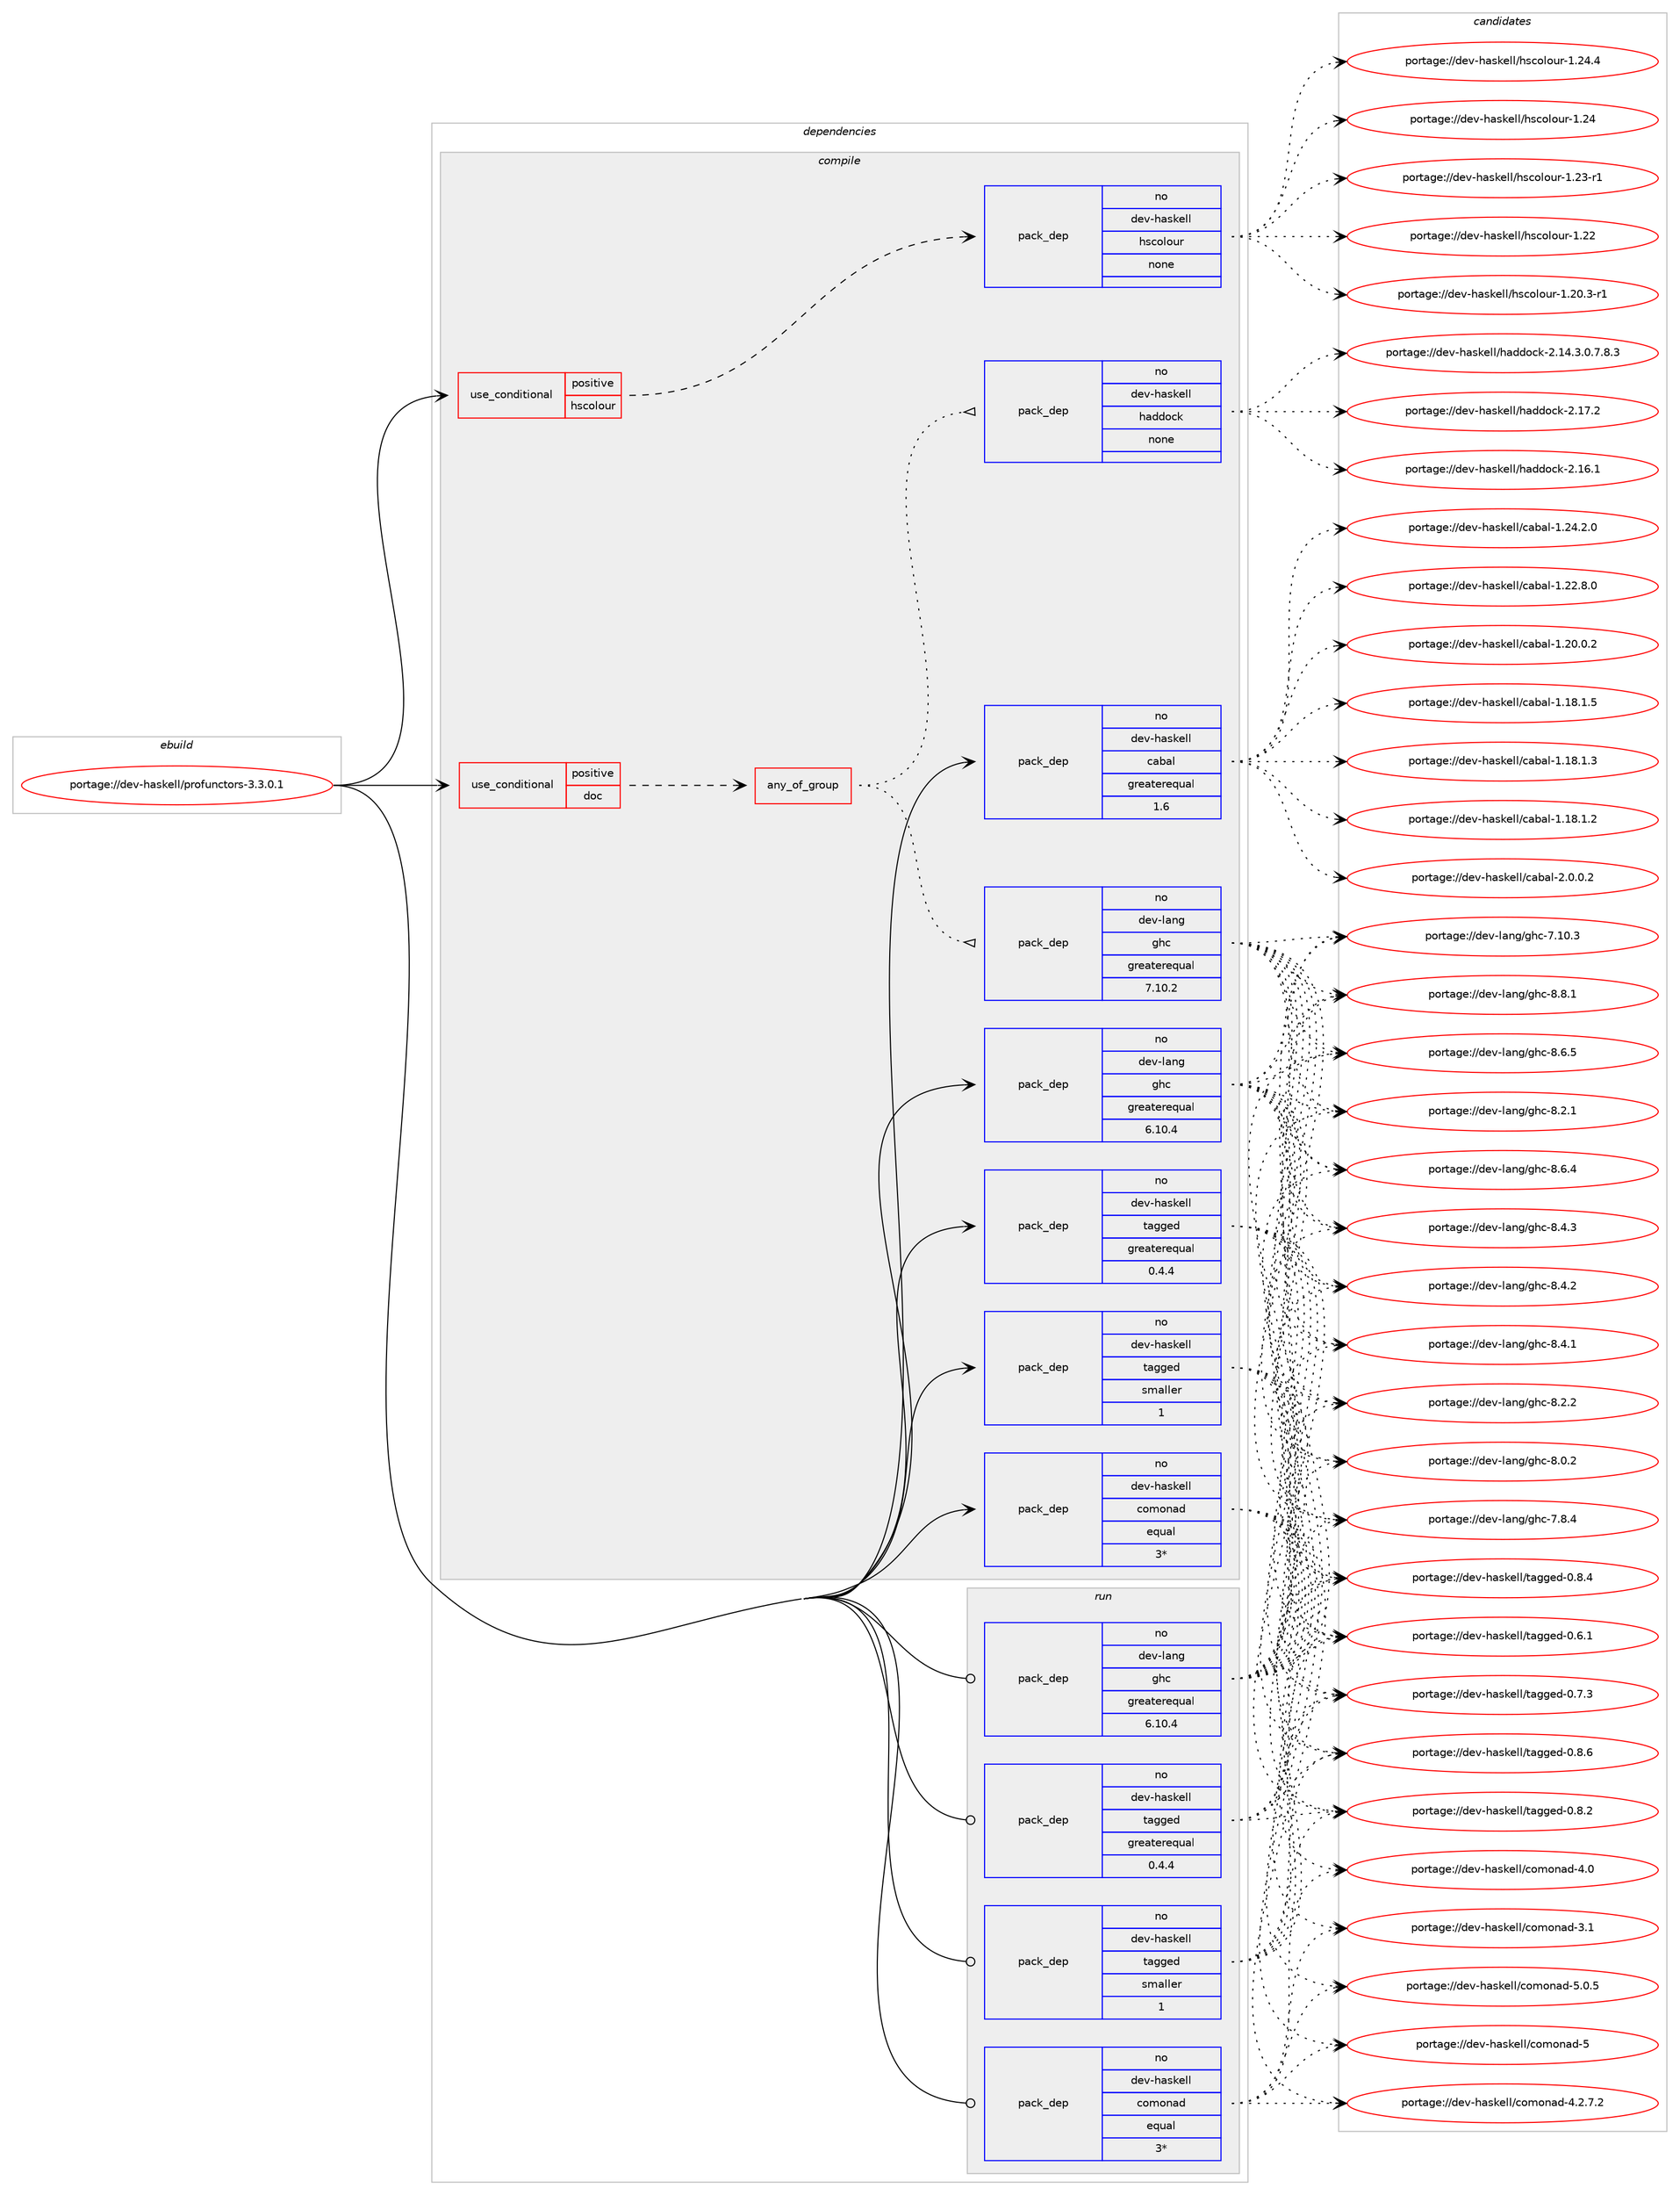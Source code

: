digraph prolog {

# *************
# Graph options
# *************

newrank=true;
concentrate=true;
compound=true;
graph [rankdir=LR,fontname=Helvetica,fontsize=10,ranksep=1.5];#, ranksep=2.5, nodesep=0.2];
edge  [arrowhead=vee];
node  [fontname=Helvetica,fontsize=10];

# **********
# The ebuild
# **********

subgraph cluster_leftcol {
color=gray;
label=<<i>ebuild</i>>;
id [label="portage://dev-haskell/profunctors-3.3.0.1", color=red, width=4, href="../dev-haskell/profunctors-3.3.0.1.svg"];
}

# ****************
# The dependencies
# ****************

subgraph cluster_midcol {
color=gray;
label=<<i>dependencies</i>>;
subgraph cluster_compile {
fillcolor="#eeeeee";
style=filled;
label=<<i>compile</i>>;
subgraph cond132143 {
dependency547948 [label=<<TABLE BORDER="0" CELLBORDER="1" CELLSPACING="0" CELLPADDING="4"><TR><TD ROWSPAN="3" CELLPADDING="10">use_conditional</TD></TR><TR><TD>positive</TD></TR><TR><TD>doc</TD></TR></TABLE>>, shape=none, color=red];
subgraph any5890 {
dependency547949 [label=<<TABLE BORDER="0" CELLBORDER="1" CELLSPACING="0" CELLPADDING="4"><TR><TD CELLPADDING="10">any_of_group</TD></TR></TABLE>>, shape=none, color=red];subgraph pack409678 {
dependency547950 [label=<<TABLE BORDER="0" CELLBORDER="1" CELLSPACING="0" CELLPADDING="4" WIDTH="220"><TR><TD ROWSPAN="6" CELLPADDING="30">pack_dep</TD></TR><TR><TD WIDTH="110">no</TD></TR><TR><TD>dev-haskell</TD></TR><TR><TD>haddock</TD></TR><TR><TD>none</TD></TR><TR><TD></TD></TR></TABLE>>, shape=none, color=blue];
}
dependency547949:e -> dependency547950:w [weight=20,style="dotted",arrowhead="oinv"];
subgraph pack409679 {
dependency547951 [label=<<TABLE BORDER="0" CELLBORDER="1" CELLSPACING="0" CELLPADDING="4" WIDTH="220"><TR><TD ROWSPAN="6" CELLPADDING="30">pack_dep</TD></TR><TR><TD WIDTH="110">no</TD></TR><TR><TD>dev-lang</TD></TR><TR><TD>ghc</TD></TR><TR><TD>greaterequal</TD></TR><TR><TD>7.10.2</TD></TR></TABLE>>, shape=none, color=blue];
}
dependency547949:e -> dependency547951:w [weight=20,style="dotted",arrowhead="oinv"];
}
dependency547948:e -> dependency547949:w [weight=20,style="dashed",arrowhead="vee"];
}
id:e -> dependency547948:w [weight=20,style="solid",arrowhead="vee"];
subgraph cond132144 {
dependency547952 [label=<<TABLE BORDER="0" CELLBORDER="1" CELLSPACING="0" CELLPADDING="4"><TR><TD ROWSPAN="3" CELLPADDING="10">use_conditional</TD></TR><TR><TD>positive</TD></TR><TR><TD>hscolour</TD></TR></TABLE>>, shape=none, color=red];
subgraph pack409680 {
dependency547953 [label=<<TABLE BORDER="0" CELLBORDER="1" CELLSPACING="0" CELLPADDING="4" WIDTH="220"><TR><TD ROWSPAN="6" CELLPADDING="30">pack_dep</TD></TR><TR><TD WIDTH="110">no</TD></TR><TR><TD>dev-haskell</TD></TR><TR><TD>hscolour</TD></TR><TR><TD>none</TD></TR><TR><TD></TD></TR></TABLE>>, shape=none, color=blue];
}
dependency547952:e -> dependency547953:w [weight=20,style="dashed",arrowhead="vee"];
}
id:e -> dependency547952:w [weight=20,style="solid",arrowhead="vee"];
subgraph pack409681 {
dependency547954 [label=<<TABLE BORDER="0" CELLBORDER="1" CELLSPACING="0" CELLPADDING="4" WIDTH="220"><TR><TD ROWSPAN="6" CELLPADDING="30">pack_dep</TD></TR><TR><TD WIDTH="110">no</TD></TR><TR><TD>dev-haskell</TD></TR><TR><TD>cabal</TD></TR><TR><TD>greaterequal</TD></TR><TR><TD>1.6</TD></TR></TABLE>>, shape=none, color=blue];
}
id:e -> dependency547954:w [weight=20,style="solid",arrowhead="vee"];
subgraph pack409682 {
dependency547955 [label=<<TABLE BORDER="0" CELLBORDER="1" CELLSPACING="0" CELLPADDING="4" WIDTH="220"><TR><TD ROWSPAN="6" CELLPADDING="30">pack_dep</TD></TR><TR><TD WIDTH="110">no</TD></TR><TR><TD>dev-haskell</TD></TR><TR><TD>comonad</TD></TR><TR><TD>equal</TD></TR><TR><TD>3*</TD></TR></TABLE>>, shape=none, color=blue];
}
id:e -> dependency547955:w [weight=20,style="solid",arrowhead="vee"];
subgraph pack409683 {
dependency547956 [label=<<TABLE BORDER="0" CELLBORDER="1" CELLSPACING="0" CELLPADDING="4" WIDTH="220"><TR><TD ROWSPAN="6" CELLPADDING="30">pack_dep</TD></TR><TR><TD WIDTH="110">no</TD></TR><TR><TD>dev-haskell</TD></TR><TR><TD>tagged</TD></TR><TR><TD>greaterequal</TD></TR><TR><TD>0.4.4</TD></TR></TABLE>>, shape=none, color=blue];
}
id:e -> dependency547956:w [weight=20,style="solid",arrowhead="vee"];
subgraph pack409684 {
dependency547957 [label=<<TABLE BORDER="0" CELLBORDER="1" CELLSPACING="0" CELLPADDING="4" WIDTH="220"><TR><TD ROWSPAN="6" CELLPADDING="30">pack_dep</TD></TR><TR><TD WIDTH="110">no</TD></TR><TR><TD>dev-haskell</TD></TR><TR><TD>tagged</TD></TR><TR><TD>smaller</TD></TR><TR><TD>1</TD></TR></TABLE>>, shape=none, color=blue];
}
id:e -> dependency547957:w [weight=20,style="solid",arrowhead="vee"];
subgraph pack409685 {
dependency547958 [label=<<TABLE BORDER="0" CELLBORDER="1" CELLSPACING="0" CELLPADDING="4" WIDTH="220"><TR><TD ROWSPAN="6" CELLPADDING="30">pack_dep</TD></TR><TR><TD WIDTH="110">no</TD></TR><TR><TD>dev-lang</TD></TR><TR><TD>ghc</TD></TR><TR><TD>greaterequal</TD></TR><TR><TD>6.10.4</TD></TR></TABLE>>, shape=none, color=blue];
}
id:e -> dependency547958:w [weight=20,style="solid",arrowhead="vee"];
}
subgraph cluster_compileandrun {
fillcolor="#eeeeee";
style=filled;
label=<<i>compile and run</i>>;
}
subgraph cluster_run {
fillcolor="#eeeeee";
style=filled;
label=<<i>run</i>>;
subgraph pack409686 {
dependency547959 [label=<<TABLE BORDER="0" CELLBORDER="1" CELLSPACING="0" CELLPADDING="4" WIDTH="220"><TR><TD ROWSPAN="6" CELLPADDING="30">pack_dep</TD></TR><TR><TD WIDTH="110">no</TD></TR><TR><TD>dev-haskell</TD></TR><TR><TD>comonad</TD></TR><TR><TD>equal</TD></TR><TR><TD>3*</TD></TR></TABLE>>, shape=none, color=blue];
}
id:e -> dependency547959:w [weight=20,style="solid",arrowhead="odot"];
subgraph pack409687 {
dependency547960 [label=<<TABLE BORDER="0" CELLBORDER="1" CELLSPACING="0" CELLPADDING="4" WIDTH="220"><TR><TD ROWSPAN="6" CELLPADDING="30">pack_dep</TD></TR><TR><TD WIDTH="110">no</TD></TR><TR><TD>dev-haskell</TD></TR><TR><TD>tagged</TD></TR><TR><TD>greaterequal</TD></TR><TR><TD>0.4.4</TD></TR></TABLE>>, shape=none, color=blue];
}
id:e -> dependency547960:w [weight=20,style="solid",arrowhead="odot"];
subgraph pack409688 {
dependency547961 [label=<<TABLE BORDER="0" CELLBORDER="1" CELLSPACING="0" CELLPADDING="4" WIDTH="220"><TR><TD ROWSPAN="6" CELLPADDING="30">pack_dep</TD></TR><TR><TD WIDTH="110">no</TD></TR><TR><TD>dev-haskell</TD></TR><TR><TD>tagged</TD></TR><TR><TD>smaller</TD></TR><TR><TD>1</TD></TR></TABLE>>, shape=none, color=blue];
}
id:e -> dependency547961:w [weight=20,style="solid",arrowhead="odot"];
subgraph pack409689 {
dependency547962 [label=<<TABLE BORDER="0" CELLBORDER="1" CELLSPACING="0" CELLPADDING="4" WIDTH="220"><TR><TD ROWSPAN="6" CELLPADDING="30">pack_dep</TD></TR><TR><TD WIDTH="110">no</TD></TR><TR><TD>dev-lang</TD></TR><TR><TD>ghc</TD></TR><TR><TD>greaterequal</TD></TR><TR><TD>6.10.4</TD></TR></TABLE>>, shape=none, color=blue];
}
id:e -> dependency547962:w [weight=20,style="solid",arrowhead="odot"];
}
}

# **************
# The candidates
# **************

subgraph cluster_choices {
rank=same;
color=gray;
label=<<i>candidates</i>>;

subgraph choice409678 {
color=black;
nodesep=1;
choice100101118451049711510710110810847104971001001119910745504649554650 [label="portage://dev-haskell/haddock-2.17.2", color=red, width=4,href="../dev-haskell/haddock-2.17.2.svg"];
choice100101118451049711510710110810847104971001001119910745504649544649 [label="portage://dev-haskell/haddock-2.16.1", color=red, width=4,href="../dev-haskell/haddock-2.16.1.svg"];
choice1001011184510497115107101108108471049710010011199107455046495246514648465546564651 [label="portage://dev-haskell/haddock-2.14.3.0.7.8.3", color=red, width=4,href="../dev-haskell/haddock-2.14.3.0.7.8.3.svg"];
dependency547950:e -> choice100101118451049711510710110810847104971001001119910745504649554650:w [style=dotted,weight="100"];
dependency547950:e -> choice100101118451049711510710110810847104971001001119910745504649544649:w [style=dotted,weight="100"];
dependency547950:e -> choice1001011184510497115107101108108471049710010011199107455046495246514648465546564651:w [style=dotted,weight="100"];
}
subgraph choice409679 {
color=black;
nodesep=1;
choice10010111845108971101034710310499455646564649 [label="portage://dev-lang/ghc-8.8.1", color=red, width=4,href="../dev-lang/ghc-8.8.1.svg"];
choice10010111845108971101034710310499455646544653 [label="portage://dev-lang/ghc-8.6.5", color=red, width=4,href="../dev-lang/ghc-8.6.5.svg"];
choice10010111845108971101034710310499455646544652 [label="portage://dev-lang/ghc-8.6.4", color=red, width=4,href="../dev-lang/ghc-8.6.4.svg"];
choice10010111845108971101034710310499455646524651 [label="portage://dev-lang/ghc-8.4.3", color=red, width=4,href="../dev-lang/ghc-8.4.3.svg"];
choice10010111845108971101034710310499455646524650 [label="portage://dev-lang/ghc-8.4.2", color=red, width=4,href="../dev-lang/ghc-8.4.2.svg"];
choice10010111845108971101034710310499455646524649 [label="portage://dev-lang/ghc-8.4.1", color=red, width=4,href="../dev-lang/ghc-8.4.1.svg"];
choice10010111845108971101034710310499455646504650 [label="portage://dev-lang/ghc-8.2.2", color=red, width=4,href="../dev-lang/ghc-8.2.2.svg"];
choice10010111845108971101034710310499455646504649 [label="portage://dev-lang/ghc-8.2.1", color=red, width=4,href="../dev-lang/ghc-8.2.1.svg"];
choice10010111845108971101034710310499455646484650 [label="portage://dev-lang/ghc-8.0.2", color=red, width=4,href="../dev-lang/ghc-8.0.2.svg"];
choice10010111845108971101034710310499455546564652 [label="portage://dev-lang/ghc-7.8.4", color=red, width=4,href="../dev-lang/ghc-7.8.4.svg"];
choice1001011184510897110103471031049945554649484651 [label="portage://dev-lang/ghc-7.10.3", color=red, width=4,href="../dev-lang/ghc-7.10.3.svg"];
dependency547951:e -> choice10010111845108971101034710310499455646564649:w [style=dotted,weight="100"];
dependency547951:e -> choice10010111845108971101034710310499455646544653:w [style=dotted,weight="100"];
dependency547951:e -> choice10010111845108971101034710310499455646544652:w [style=dotted,weight="100"];
dependency547951:e -> choice10010111845108971101034710310499455646524651:w [style=dotted,weight="100"];
dependency547951:e -> choice10010111845108971101034710310499455646524650:w [style=dotted,weight="100"];
dependency547951:e -> choice10010111845108971101034710310499455646524649:w [style=dotted,weight="100"];
dependency547951:e -> choice10010111845108971101034710310499455646504650:w [style=dotted,weight="100"];
dependency547951:e -> choice10010111845108971101034710310499455646504649:w [style=dotted,weight="100"];
dependency547951:e -> choice10010111845108971101034710310499455646484650:w [style=dotted,weight="100"];
dependency547951:e -> choice10010111845108971101034710310499455546564652:w [style=dotted,weight="100"];
dependency547951:e -> choice1001011184510897110103471031049945554649484651:w [style=dotted,weight="100"];
}
subgraph choice409680 {
color=black;
nodesep=1;
choice1001011184510497115107101108108471041159911110811111711445494650524652 [label="portage://dev-haskell/hscolour-1.24.4", color=red, width=4,href="../dev-haskell/hscolour-1.24.4.svg"];
choice100101118451049711510710110810847104115991111081111171144549465052 [label="portage://dev-haskell/hscolour-1.24", color=red, width=4,href="../dev-haskell/hscolour-1.24.svg"];
choice1001011184510497115107101108108471041159911110811111711445494650514511449 [label="portage://dev-haskell/hscolour-1.23-r1", color=red, width=4,href="../dev-haskell/hscolour-1.23-r1.svg"];
choice100101118451049711510710110810847104115991111081111171144549465050 [label="portage://dev-haskell/hscolour-1.22", color=red, width=4,href="../dev-haskell/hscolour-1.22.svg"];
choice10010111845104971151071011081084710411599111108111117114454946504846514511449 [label="portage://dev-haskell/hscolour-1.20.3-r1", color=red, width=4,href="../dev-haskell/hscolour-1.20.3-r1.svg"];
dependency547953:e -> choice1001011184510497115107101108108471041159911110811111711445494650524652:w [style=dotted,weight="100"];
dependency547953:e -> choice100101118451049711510710110810847104115991111081111171144549465052:w [style=dotted,weight="100"];
dependency547953:e -> choice1001011184510497115107101108108471041159911110811111711445494650514511449:w [style=dotted,weight="100"];
dependency547953:e -> choice100101118451049711510710110810847104115991111081111171144549465050:w [style=dotted,weight="100"];
dependency547953:e -> choice10010111845104971151071011081084710411599111108111117114454946504846514511449:w [style=dotted,weight="100"];
}
subgraph choice409681 {
color=black;
nodesep=1;
choice100101118451049711510710110810847999798971084550464846484650 [label="portage://dev-haskell/cabal-2.0.0.2", color=red, width=4,href="../dev-haskell/cabal-2.0.0.2.svg"];
choice10010111845104971151071011081084799979897108454946505246504648 [label="portage://dev-haskell/cabal-1.24.2.0", color=red, width=4,href="../dev-haskell/cabal-1.24.2.0.svg"];
choice10010111845104971151071011081084799979897108454946505046564648 [label="portage://dev-haskell/cabal-1.22.8.0", color=red, width=4,href="../dev-haskell/cabal-1.22.8.0.svg"];
choice10010111845104971151071011081084799979897108454946504846484650 [label="portage://dev-haskell/cabal-1.20.0.2", color=red, width=4,href="../dev-haskell/cabal-1.20.0.2.svg"];
choice10010111845104971151071011081084799979897108454946495646494653 [label="portage://dev-haskell/cabal-1.18.1.5", color=red, width=4,href="../dev-haskell/cabal-1.18.1.5.svg"];
choice10010111845104971151071011081084799979897108454946495646494651 [label="portage://dev-haskell/cabal-1.18.1.3", color=red, width=4,href="../dev-haskell/cabal-1.18.1.3.svg"];
choice10010111845104971151071011081084799979897108454946495646494650 [label="portage://dev-haskell/cabal-1.18.1.2", color=red, width=4,href="../dev-haskell/cabal-1.18.1.2.svg"];
dependency547954:e -> choice100101118451049711510710110810847999798971084550464846484650:w [style=dotted,weight="100"];
dependency547954:e -> choice10010111845104971151071011081084799979897108454946505246504648:w [style=dotted,weight="100"];
dependency547954:e -> choice10010111845104971151071011081084799979897108454946505046564648:w [style=dotted,weight="100"];
dependency547954:e -> choice10010111845104971151071011081084799979897108454946504846484650:w [style=dotted,weight="100"];
dependency547954:e -> choice10010111845104971151071011081084799979897108454946495646494653:w [style=dotted,weight="100"];
dependency547954:e -> choice10010111845104971151071011081084799979897108454946495646494651:w [style=dotted,weight="100"];
dependency547954:e -> choice10010111845104971151071011081084799979897108454946495646494650:w [style=dotted,weight="100"];
}
subgraph choice409682 {
color=black;
nodesep=1;
choice1001011184510497115107101108108479911110911111097100455346484653 [label="portage://dev-haskell/comonad-5.0.5", color=red, width=4,href="../dev-haskell/comonad-5.0.5.svg"];
choice10010111845104971151071011081084799111109111110971004553 [label="portage://dev-haskell/comonad-5", color=red, width=4,href="../dev-haskell/comonad-5.svg"];
choice10010111845104971151071011081084799111109111110971004552465046554650 [label="portage://dev-haskell/comonad-4.2.7.2", color=red, width=4,href="../dev-haskell/comonad-4.2.7.2.svg"];
choice100101118451049711510710110810847991111091111109710045524648 [label="portage://dev-haskell/comonad-4.0", color=red, width=4,href="../dev-haskell/comonad-4.0.svg"];
choice100101118451049711510710110810847991111091111109710045514649 [label="portage://dev-haskell/comonad-3.1", color=red, width=4,href="../dev-haskell/comonad-3.1.svg"];
dependency547955:e -> choice1001011184510497115107101108108479911110911111097100455346484653:w [style=dotted,weight="100"];
dependency547955:e -> choice10010111845104971151071011081084799111109111110971004553:w [style=dotted,weight="100"];
dependency547955:e -> choice10010111845104971151071011081084799111109111110971004552465046554650:w [style=dotted,weight="100"];
dependency547955:e -> choice100101118451049711510710110810847991111091111109710045524648:w [style=dotted,weight="100"];
dependency547955:e -> choice100101118451049711510710110810847991111091111109710045514649:w [style=dotted,weight="100"];
}
subgraph choice409683 {
color=black;
nodesep=1;
choice10010111845104971151071011081084711697103103101100454846564654 [label="portage://dev-haskell/tagged-0.8.6", color=red, width=4,href="../dev-haskell/tagged-0.8.6.svg"];
choice10010111845104971151071011081084711697103103101100454846564652 [label="portage://dev-haskell/tagged-0.8.4", color=red, width=4,href="../dev-haskell/tagged-0.8.4.svg"];
choice10010111845104971151071011081084711697103103101100454846564650 [label="portage://dev-haskell/tagged-0.8.2", color=red, width=4,href="../dev-haskell/tagged-0.8.2.svg"];
choice10010111845104971151071011081084711697103103101100454846554651 [label="portage://dev-haskell/tagged-0.7.3", color=red, width=4,href="../dev-haskell/tagged-0.7.3.svg"];
choice10010111845104971151071011081084711697103103101100454846544649 [label="portage://dev-haskell/tagged-0.6.1", color=red, width=4,href="../dev-haskell/tagged-0.6.1.svg"];
dependency547956:e -> choice10010111845104971151071011081084711697103103101100454846564654:w [style=dotted,weight="100"];
dependency547956:e -> choice10010111845104971151071011081084711697103103101100454846564652:w [style=dotted,weight="100"];
dependency547956:e -> choice10010111845104971151071011081084711697103103101100454846564650:w [style=dotted,weight="100"];
dependency547956:e -> choice10010111845104971151071011081084711697103103101100454846554651:w [style=dotted,weight="100"];
dependency547956:e -> choice10010111845104971151071011081084711697103103101100454846544649:w [style=dotted,weight="100"];
}
subgraph choice409684 {
color=black;
nodesep=1;
choice10010111845104971151071011081084711697103103101100454846564654 [label="portage://dev-haskell/tagged-0.8.6", color=red, width=4,href="../dev-haskell/tagged-0.8.6.svg"];
choice10010111845104971151071011081084711697103103101100454846564652 [label="portage://dev-haskell/tagged-0.8.4", color=red, width=4,href="../dev-haskell/tagged-0.8.4.svg"];
choice10010111845104971151071011081084711697103103101100454846564650 [label="portage://dev-haskell/tagged-0.8.2", color=red, width=4,href="../dev-haskell/tagged-0.8.2.svg"];
choice10010111845104971151071011081084711697103103101100454846554651 [label="portage://dev-haskell/tagged-0.7.3", color=red, width=4,href="../dev-haskell/tagged-0.7.3.svg"];
choice10010111845104971151071011081084711697103103101100454846544649 [label="portage://dev-haskell/tagged-0.6.1", color=red, width=4,href="../dev-haskell/tagged-0.6.1.svg"];
dependency547957:e -> choice10010111845104971151071011081084711697103103101100454846564654:w [style=dotted,weight="100"];
dependency547957:e -> choice10010111845104971151071011081084711697103103101100454846564652:w [style=dotted,weight="100"];
dependency547957:e -> choice10010111845104971151071011081084711697103103101100454846564650:w [style=dotted,weight="100"];
dependency547957:e -> choice10010111845104971151071011081084711697103103101100454846554651:w [style=dotted,weight="100"];
dependency547957:e -> choice10010111845104971151071011081084711697103103101100454846544649:w [style=dotted,weight="100"];
}
subgraph choice409685 {
color=black;
nodesep=1;
choice10010111845108971101034710310499455646564649 [label="portage://dev-lang/ghc-8.8.1", color=red, width=4,href="../dev-lang/ghc-8.8.1.svg"];
choice10010111845108971101034710310499455646544653 [label="portage://dev-lang/ghc-8.6.5", color=red, width=4,href="../dev-lang/ghc-8.6.5.svg"];
choice10010111845108971101034710310499455646544652 [label="portage://dev-lang/ghc-8.6.4", color=red, width=4,href="../dev-lang/ghc-8.6.4.svg"];
choice10010111845108971101034710310499455646524651 [label="portage://dev-lang/ghc-8.4.3", color=red, width=4,href="../dev-lang/ghc-8.4.3.svg"];
choice10010111845108971101034710310499455646524650 [label="portage://dev-lang/ghc-8.4.2", color=red, width=4,href="../dev-lang/ghc-8.4.2.svg"];
choice10010111845108971101034710310499455646524649 [label="portage://dev-lang/ghc-8.4.1", color=red, width=4,href="../dev-lang/ghc-8.4.1.svg"];
choice10010111845108971101034710310499455646504650 [label="portage://dev-lang/ghc-8.2.2", color=red, width=4,href="../dev-lang/ghc-8.2.2.svg"];
choice10010111845108971101034710310499455646504649 [label="portage://dev-lang/ghc-8.2.1", color=red, width=4,href="../dev-lang/ghc-8.2.1.svg"];
choice10010111845108971101034710310499455646484650 [label="portage://dev-lang/ghc-8.0.2", color=red, width=4,href="../dev-lang/ghc-8.0.2.svg"];
choice10010111845108971101034710310499455546564652 [label="portage://dev-lang/ghc-7.8.4", color=red, width=4,href="../dev-lang/ghc-7.8.4.svg"];
choice1001011184510897110103471031049945554649484651 [label="portage://dev-lang/ghc-7.10.3", color=red, width=4,href="../dev-lang/ghc-7.10.3.svg"];
dependency547958:e -> choice10010111845108971101034710310499455646564649:w [style=dotted,weight="100"];
dependency547958:e -> choice10010111845108971101034710310499455646544653:w [style=dotted,weight="100"];
dependency547958:e -> choice10010111845108971101034710310499455646544652:w [style=dotted,weight="100"];
dependency547958:e -> choice10010111845108971101034710310499455646524651:w [style=dotted,weight="100"];
dependency547958:e -> choice10010111845108971101034710310499455646524650:w [style=dotted,weight="100"];
dependency547958:e -> choice10010111845108971101034710310499455646524649:w [style=dotted,weight="100"];
dependency547958:e -> choice10010111845108971101034710310499455646504650:w [style=dotted,weight="100"];
dependency547958:e -> choice10010111845108971101034710310499455646504649:w [style=dotted,weight="100"];
dependency547958:e -> choice10010111845108971101034710310499455646484650:w [style=dotted,weight="100"];
dependency547958:e -> choice10010111845108971101034710310499455546564652:w [style=dotted,weight="100"];
dependency547958:e -> choice1001011184510897110103471031049945554649484651:w [style=dotted,weight="100"];
}
subgraph choice409686 {
color=black;
nodesep=1;
choice1001011184510497115107101108108479911110911111097100455346484653 [label="portage://dev-haskell/comonad-5.0.5", color=red, width=4,href="../dev-haskell/comonad-5.0.5.svg"];
choice10010111845104971151071011081084799111109111110971004553 [label="portage://dev-haskell/comonad-5", color=red, width=4,href="../dev-haskell/comonad-5.svg"];
choice10010111845104971151071011081084799111109111110971004552465046554650 [label="portage://dev-haskell/comonad-4.2.7.2", color=red, width=4,href="../dev-haskell/comonad-4.2.7.2.svg"];
choice100101118451049711510710110810847991111091111109710045524648 [label="portage://dev-haskell/comonad-4.0", color=red, width=4,href="../dev-haskell/comonad-4.0.svg"];
choice100101118451049711510710110810847991111091111109710045514649 [label="portage://dev-haskell/comonad-3.1", color=red, width=4,href="../dev-haskell/comonad-3.1.svg"];
dependency547959:e -> choice1001011184510497115107101108108479911110911111097100455346484653:w [style=dotted,weight="100"];
dependency547959:e -> choice10010111845104971151071011081084799111109111110971004553:w [style=dotted,weight="100"];
dependency547959:e -> choice10010111845104971151071011081084799111109111110971004552465046554650:w [style=dotted,weight="100"];
dependency547959:e -> choice100101118451049711510710110810847991111091111109710045524648:w [style=dotted,weight="100"];
dependency547959:e -> choice100101118451049711510710110810847991111091111109710045514649:w [style=dotted,weight="100"];
}
subgraph choice409687 {
color=black;
nodesep=1;
choice10010111845104971151071011081084711697103103101100454846564654 [label="portage://dev-haskell/tagged-0.8.6", color=red, width=4,href="../dev-haskell/tagged-0.8.6.svg"];
choice10010111845104971151071011081084711697103103101100454846564652 [label="portage://dev-haskell/tagged-0.8.4", color=red, width=4,href="../dev-haskell/tagged-0.8.4.svg"];
choice10010111845104971151071011081084711697103103101100454846564650 [label="portage://dev-haskell/tagged-0.8.2", color=red, width=4,href="../dev-haskell/tagged-0.8.2.svg"];
choice10010111845104971151071011081084711697103103101100454846554651 [label="portage://dev-haskell/tagged-0.7.3", color=red, width=4,href="../dev-haskell/tagged-0.7.3.svg"];
choice10010111845104971151071011081084711697103103101100454846544649 [label="portage://dev-haskell/tagged-0.6.1", color=red, width=4,href="../dev-haskell/tagged-0.6.1.svg"];
dependency547960:e -> choice10010111845104971151071011081084711697103103101100454846564654:w [style=dotted,weight="100"];
dependency547960:e -> choice10010111845104971151071011081084711697103103101100454846564652:w [style=dotted,weight="100"];
dependency547960:e -> choice10010111845104971151071011081084711697103103101100454846564650:w [style=dotted,weight="100"];
dependency547960:e -> choice10010111845104971151071011081084711697103103101100454846554651:w [style=dotted,weight="100"];
dependency547960:e -> choice10010111845104971151071011081084711697103103101100454846544649:w [style=dotted,weight="100"];
}
subgraph choice409688 {
color=black;
nodesep=1;
choice10010111845104971151071011081084711697103103101100454846564654 [label="portage://dev-haskell/tagged-0.8.6", color=red, width=4,href="../dev-haskell/tagged-0.8.6.svg"];
choice10010111845104971151071011081084711697103103101100454846564652 [label="portage://dev-haskell/tagged-0.8.4", color=red, width=4,href="../dev-haskell/tagged-0.8.4.svg"];
choice10010111845104971151071011081084711697103103101100454846564650 [label="portage://dev-haskell/tagged-0.8.2", color=red, width=4,href="../dev-haskell/tagged-0.8.2.svg"];
choice10010111845104971151071011081084711697103103101100454846554651 [label="portage://dev-haskell/tagged-0.7.3", color=red, width=4,href="../dev-haskell/tagged-0.7.3.svg"];
choice10010111845104971151071011081084711697103103101100454846544649 [label="portage://dev-haskell/tagged-0.6.1", color=red, width=4,href="../dev-haskell/tagged-0.6.1.svg"];
dependency547961:e -> choice10010111845104971151071011081084711697103103101100454846564654:w [style=dotted,weight="100"];
dependency547961:e -> choice10010111845104971151071011081084711697103103101100454846564652:w [style=dotted,weight="100"];
dependency547961:e -> choice10010111845104971151071011081084711697103103101100454846564650:w [style=dotted,weight="100"];
dependency547961:e -> choice10010111845104971151071011081084711697103103101100454846554651:w [style=dotted,weight="100"];
dependency547961:e -> choice10010111845104971151071011081084711697103103101100454846544649:w [style=dotted,weight="100"];
}
subgraph choice409689 {
color=black;
nodesep=1;
choice10010111845108971101034710310499455646564649 [label="portage://dev-lang/ghc-8.8.1", color=red, width=4,href="../dev-lang/ghc-8.8.1.svg"];
choice10010111845108971101034710310499455646544653 [label="portage://dev-lang/ghc-8.6.5", color=red, width=4,href="../dev-lang/ghc-8.6.5.svg"];
choice10010111845108971101034710310499455646544652 [label="portage://dev-lang/ghc-8.6.4", color=red, width=4,href="../dev-lang/ghc-8.6.4.svg"];
choice10010111845108971101034710310499455646524651 [label="portage://dev-lang/ghc-8.4.3", color=red, width=4,href="../dev-lang/ghc-8.4.3.svg"];
choice10010111845108971101034710310499455646524650 [label="portage://dev-lang/ghc-8.4.2", color=red, width=4,href="../dev-lang/ghc-8.4.2.svg"];
choice10010111845108971101034710310499455646524649 [label="portage://dev-lang/ghc-8.4.1", color=red, width=4,href="../dev-lang/ghc-8.4.1.svg"];
choice10010111845108971101034710310499455646504650 [label="portage://dev-lang/ghc-8.2.2", color=red, width=4,href="../dev-lang/ghc-8.2.2.svg"];
choice10010111845108971101034710310499455646504649 [label="portage://dev-lang/ghc-8.2.1", color=red, width=4,href="../dev-lang/ghc-8.2.1.svg"];
choice10010111845108971101034710310499455646484650 [label="portage://dev-lang/ghc-8.0.2", color=red, width=4,href="../dev-lang/ghc-8.0.2.svg"];
choice10010111845108971101034710310499455546564652 [label="portage://dev-lang/ghc-7.8.4", color=red, width=4,href="../dev-lang/ghc-7.8.4.svg"];
choice1001011184510897110103471031049945554649484651 [label="portage://dev-lang/ghc-7.10.3", color=red, width=4,href="../dev-lang/ghc-7.10.3.svg"];
dependency547962:e -> choice10010111845108971101034710310499455646564649:w [style=dotted,weight="100"];
dependency547962:e -> choice10010111845108971101034710310499455646544653:w [style=dotted,weight="100"];
dependency547962:e -> choice10010111845108971101034710310499455646544652:w [style=dotted,weight="100"];
dependency547962:e -> choice10010111845108971101034710310499455646524651:w [style=dotted,weight="100"];
dependency547962:e -> choice10010111845108971101034710310499455646524650:w [style=dotted,weight="100"];
dependency547962:e -> choice10010111845108971101034710310499455646524649:w [style=dotted,weight="100"];
dependency547962:e -> choice10010111845108971101034710310499455646504650:w [style=dotted,weight="100"];
dependency547962:e -> choice10010111845108971101034710310499455646504649:w [style=dotted,weight="100"];
dependency547962:e -> choice10010111845108971101034710310499455646484650:w [style=dotted,weight="100"];
dependency547962:e -> choice10010111845108971101034710310499455546564652:w [style=dotted,weight="100"];
dependency547962:e -> choice1001011184510897110103471031049945554649484651:w [style=dotted,weight="100"];
}
}

}
